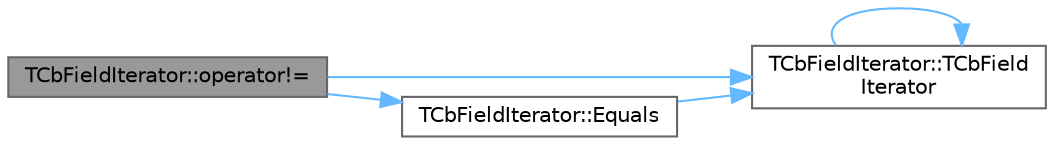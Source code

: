 digraph "TCbFieldIterator::operator!="
{
 // INTERACTIVE_SVG=YES
 // LATEX_PDF_SIZE
  bgcolor="transparent";
  edge [fontname=Helvetica,fontsize=10,labelfontname=Helvetica,labelfontsize=10];
  node [fontname=Helvetica,fontsize=10,shape=box,height=0.2,width=0.4];
  rankdir="LR";
  Node1 [id="Node000001",label="TCbFieldIterator::operator!=",height=0.2,width=0.4,color="gray40", fillcolor="grey60", style="filled", fontcolor="black",tooltip=" "];
  Node1 -> Node2 [id="edge1_Node000001_Node000002",color="steelblue1",style="solid",tooltip=" "];
  Node2 [id="Node000002",label="TCbFieldIterator::TCbField\lIterator",height=0.2,width=0.4,color="grey40", fillcolor="white", style="filled",URL="$d5/de3/classTCbFieldIterator.html#adb1d4507afe266d4992528c6dbecef56",tooltip=" "];
  Node2 -> Node2 [id="edge2_Node000002_Node000002",color="steelblue1",style="solid",tooltip=" "];
  Node1 -> Node3 [id="edge3_Node000001_Node000003",color="steelblue1",style="solid",tooltip=" "];
  Node3 [id="Node000003",label="TCbFieldIterator::Equals",height=0.2,width=0.4,color="grey40", fillcolor="white", style="filled",URL="$d5/de3/classTCbFieldIterator.html#ac026c63626c1d5b70c804fbcc9ff36a0",tooltip=" "];
  Node3 -> Node2 [id="edge4_Node000003_Node000002",color="steelblue1",style="solid",tooltip=" "];
}
